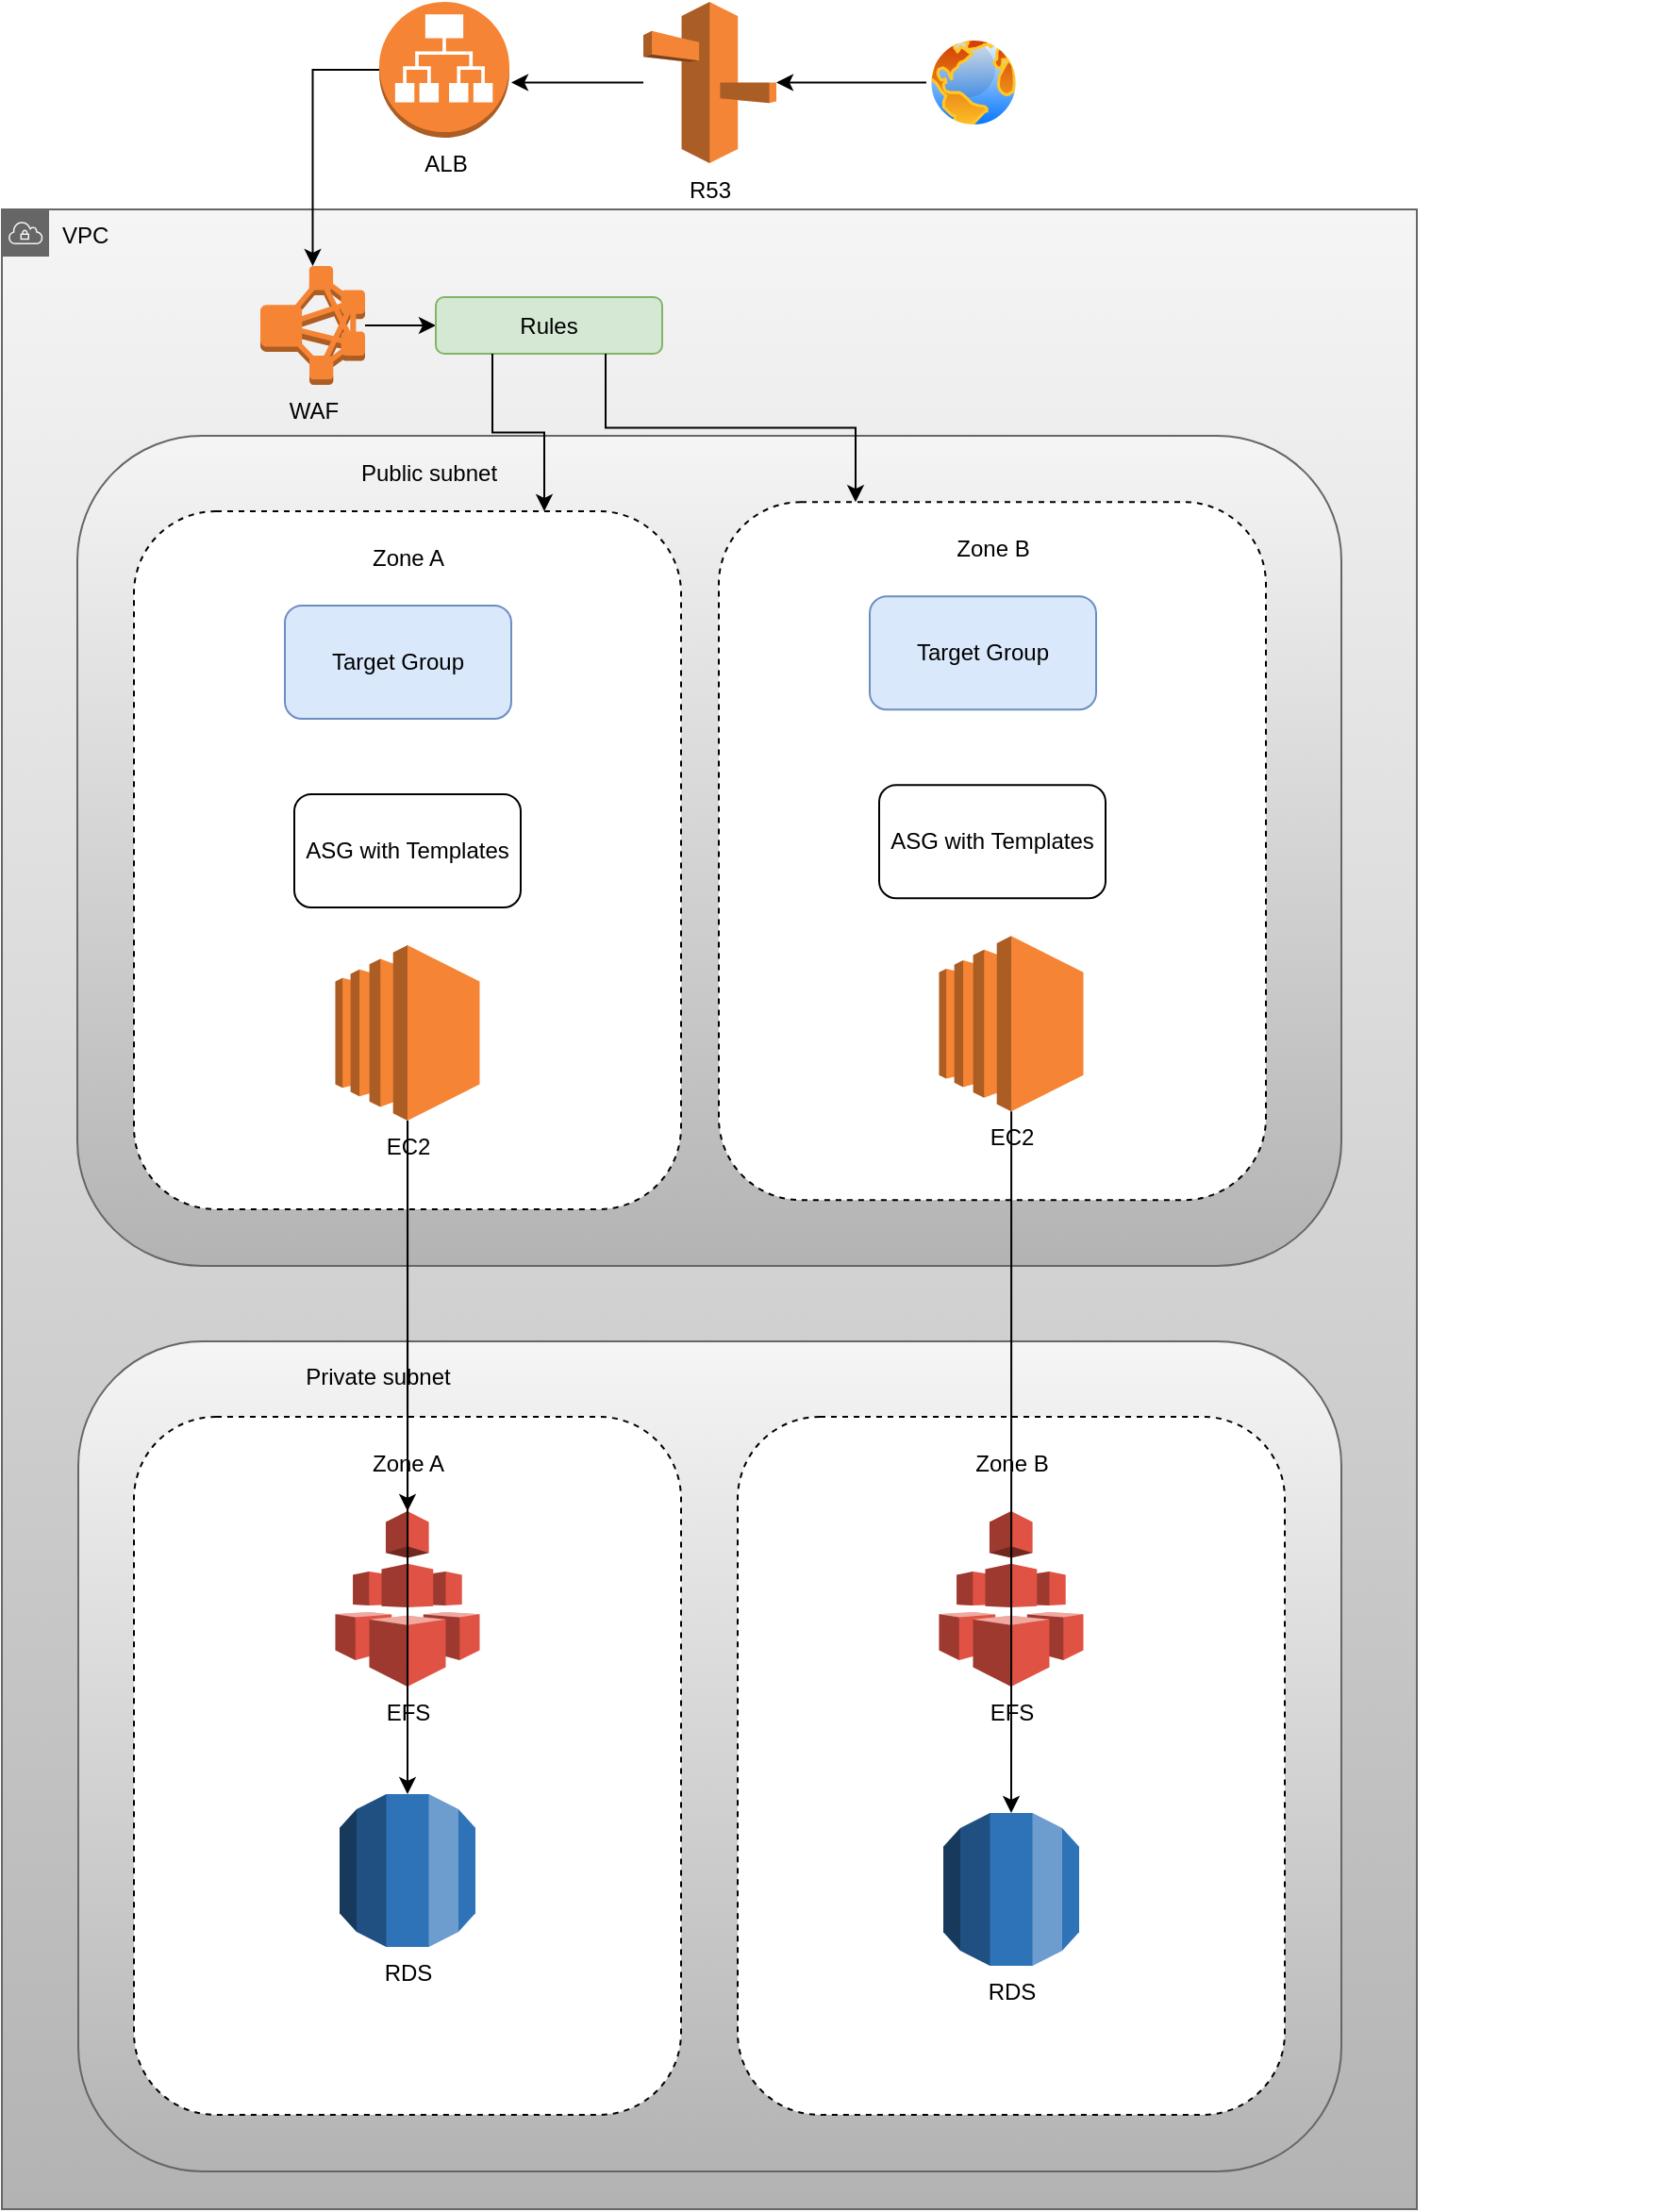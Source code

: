 <mxfile version="21.8.2" type="device">
  <diagram name="Page-1" id="-_LTY9yeXIAXHKSbd9Yf">
    <mxGraphModel dx="2502" dy="1124" grid="1" gridSize="10" guides="1" tooltips="1" connect="1" arrows="1" fold="1" page="1" pageScale="1" pageWidth="850" pageHeight="1100" math="0" shadow="0">
      <root>
        <mxCell id="0" />
        <mxCell id="1" parent="0" />
        <mxCell id="PR9d76hwL6Sj0DPpV70U-2" value="VPC" style="points=[[0,0],[0.25,0],[0.5,0],[0.75,0],[1,0],[1,0.25],[1,0.5],[1,0.75],[1,1],[0.75,1],[0.5,1],[0.25,1],[0,1],[0,0.75],[0,0.5],[0,0.25]];outlineConnect=0;gradientColor=#b3b3b3;html=1;whiteSpace=wrap;fontSize=12;fontStyle=0;container=1;pointerEvents=0;collapsible=0;recursiveResize=0;shape=mxgraph.aws4.group;grIcon=mxgraph.aws4.group_vpc;strokeColor=#666666;fillColor=#f5f5f5;verticalAlign=top;align=left;spacingLeft=30;dashed=0;" vertex="1" parent="1">
          <mxGeometry x="-30" y="120" width="750" height="1060" as="geometry" />
        </mxCell>
        <mxCell id="PR9d76hwL6Sj0DPpV70U-15" value="" style="edgeStyle=orthogonalEdgeStyle;rounded=0;orthogonalLoop=1;jettySize=auto;html=1;" edge="1" parent="PR9d76hwL6Sj0DPpV70U-2" source="PR9d76hwL6Sj0DPpV70U-7" target="PR9d76hwL6Sj0DPpV70U-14">
          <mxGeometry relative="1" as="geometry" />
        </mxCell>
        <mxCell id="PR9d76hwL6Sj0DPpV70U-7" value="WAF" style="outlineConnect=0;dashed=0;verticalLabelPosition=bottom;verticalAlign=top;align=center;html=1;shape=mxgraph.aws3.emr_cluster;fillColor=#F58534;gradientColor=none;" vertex="1" parent="PR9d76hwL6Sj0DPpV70U-2">
          <mxGeometry x="137" y="30" width="55.5" height="63" as="geometry" />
        </mxCell>
        <mxCell id="PR9d76hwL6Sj0DPpV70U-14" value="Rules" style="rounded=1;whiteSpace=wrap;html=1;fillColor=#d5e8d4;strokeColor=#82b366;" vertex="1" parent="PR9d76hwL6Sj0DPpV70U-2">
          <mxGeometry x="230" y="46.5" width="120" height="30" as="geometry" />
        </mxCell>
        <mxCell id="PR9d76hwL6Sj0DPpV70U-30" value="" style="group" vertex="1" connectable="0" parent="1">
          <mxGeometry x="10" y="310" width="840" height="440" as="geometry" />
        </mxCell>
        <mxCell id="PR9d76hwL6Sj0DPpV70U-66" value="" style="group" vertex="1" connectable="0" parent="PR9d76hwL6Sj0DPpV70U-30">
          <mxGeometry y="-70" width="670" height="440" as="geometry" />
        </mxCell>
        <mxCell id="PR9d76hwL6Sj0DPpV70U-28" value="" style="rounded=1;whiteSpace=wrap;html=1;fillColor=#f5f5f5;gradientColor=#b3b3b3;strokeColor=#666666;" vertex="1" parent="PR9d76hwL6Sj0DPpV70U-66">
          <mxGeometry width="670" height="440" as="geometry" />
        </mxCell>
        <mxCell id="PR9d76hwL6Sj0DPpV70U-29" value="Public subnet" style="text;html=1;align=center;verticalAlign=middle;resizable=0;points=[];autosize=1;strokeColor=none;fillColor=none;" vertex="1" parent="PR9d76hwL6Sj0DPpV70U-66">
          <mxGeometry x="136.216" y="5.116" width="100" height="30" as="geometry" />
        </mxCell>
        <mxCell id="PR9d76hwL6Sj0DPpV70U-35" value="" style="group" vertex="1" connectable="0" parent="PR9d76hwL6Sj0DPpV70U-66">
          <mxGeometry x="340" y="35.12" width="290" height="370" as="geometry" />
        </mxCell>
        <mxCell id="PR9d76hwL6Sj0DPpV70U-36" value="" style="rounded=1;whiteSpace=wrap;html=1;dashed=1;fontSize=14;fontColor=#000000;" vertex="1" parent="PR9d76hwL6Sj0DPpV70U-35">
          <mxGeometry width="290" height="370" as="geometry" />
        </mxCell>
        <mxCell id="PR9d76hwL6Sj0DPpV70U-37" value="Zone B" style="text;html=1;align=center;verticalAlign=middle;resizable=0;points=[];autosize=1;strokeColor=none;fillColor=none;" vertex="1" parent="PR9d76hwL6Sj0DPpV70U-35">
          <mxGeometry x="115" y="10" width="60" height="30" as="geometry" />
        </mxCell>
        <mxCell id="PR9d76hwL6Sj0DPpV70U-38" value="Target Group" style="rounded=1;whiteSpace=wrap;html=1;fillColor=#dae8fc;strokeColor=#6c8ebf;" vertex="1" parent="PR9d76hwL6Sj0DPpV70U-35">
          <mxGeometry x="80" y="50" width="120" height="60" as="geometry" />
        </mxCell>
        <mxCell id="PR9d76hwL6Sj0DPpV70U-39" value="ASG with Templates" style="rounded=1;whiteSpace=wrap;html=1;" vertex="1" parent="PR9d76hwL6Sj0DPpV70U-35">
          <mxGeometry x="85" y="150" width="120" height="60" as="geometry" />
        </mxCell>
        <mxCell id="PR9d76hwL6Sj0DPpV70U-40" value="EC2" style="outlineConnect=0;dashed=0;verticalLabelPosition=bottom;verticalAlign=top;align=center;html=1;shape=mxgraph.aws3.ec2;fillColor=#F58534;gradientColor=none;" vertex="1" parent="PR9d76hwL6Sj0DPpV70U-35">
          <mxGeometry x="116.75" y="230" width="76.5" height="93" as="geometry" />
        </mxCell>
        <mxCell id="PR9d76hwL6Sj0DPpV70U-12" style="edgeStyle=orthogonalEdgeStyle;rounded=0;orthogonalLoop=1;jettySize=auto;html=1;" edge="1" parent="1" source="PR9d76hwL6Sj0DPpV70U-1" target="PR9d76hwL6Sj0DPpV70U-11">
          <mxGeometry relative="1" as="geometry" />
        </mxCell>
        <mxCell id="PR9d76hwL6Sj0DPpV70U-1" value="" style="image;aspect=fixed;perimeter=ellipsePerimeter;html=1;align=center;shadow=0;dashed=0;spacingTop=3;image=img/lib/active_directory/internet_globe.svg;" vertex="1" parent="1">
          <mxGeometry x="460" y="27.75" width="50" height="50" as="geometry" />
        </mxCell>
        <mxCell id="PR9d76hwL6Sj0DPpV70U-8" style="edgeStyle=orthogonalEdgeStyle;rounded=0;orthogonalLoop=1;jettySize=auto;html=1;" edge="1" parent="1" source="PR9d76hwL6Sj0DPpV70U-3" target="PR9d76hwL6Sj0DPpV70U-7">
          <mxGeometry relative="1" as="geometry" />
        </mxCell>
        <mxCell id="PR9d76hwL6Sj0DPpV70U-3" value="ALB" style="outlineConnect=0;dashed=0;verticalLabelPosition=bottom;verticalAlign=top;align=center;html=1;shape=mxgraph.aws3.application_load_balancer;fillColor=#F58534;gradientColor=none;" vertex="1" parent="1">
          <mxGeometry x="170" y="10" width="69" height="72" as="geometry" />
        </mxCell>
        <mxCell id="PR9d76hwL6Sj0DPpV70U-13" style="edgeStyle=orthogonalEdgeStyle;rounded=0;orthogonalLoop=1;jettySize=auto;html=1;" edge="1" parent="1" source="PR9d76hwL6Sj0DPpV70U-11">
          <mxGeometry relative="1" as="geometry">
            <mxPoint x="240" y="52.75" as="targetPoint" />
          </mxGeometry>
        </mxCell>
        <mxCell id="PR9d76hwL6Sj0DPpV70U-11" value="R53" style="outlineConnect=0;dashed=0;verticalLabelPosition=bottom;verticalAlign=top;align=center;html=1;shape=mxgraph.aws3.route_53;fillColor=#F58536;gradientColor=none;" vertex="1" parent="1">
          <mxGeometry x="310" y="10" width="70.5" height="85.5" as="geometry" />
        </mxCell>
        <mxCell id="PR9d76hwL6Sj0DPpV70U-31" value="" style="group" vertex="1" connectable="0" parent="1">
          <mxGeometry x="10.5" y="720" width="669.5" height="440" as="geometry" />
        </mxCell>
        <mxCell id="PR9d76hwL6Sj0DPpV70U-32" value="" style="rounded=1;whiteSpace=wrap;html=1;fillColor=#f5f5f5;gradientColor=#b3b3b3;strokeColor=#666666;" vertex="1" parent="PR9d76hwL6Sj0DPpV70U-31">
          <mxGeometry width="669.5" height="440" as="geometry" />
        </mxCell>
        <mxCell id="PR9d76hwL6Sj0DPpV70U-33" value="Private subnet" style="text;html=1;align=center;verticalAlign=middle;resizable=0;points=[];autosize=1;strokeColor=none;fillColor=none;" vertex="1" parent="PR9d76hwL6Sj0DPpV70U-31">
          <mxGeometry x="108.568" y="4.302" width="100" height="30" as="geometry" />
        </mxCell>
        <mxCell id="PR9d76hwL6Sj0DPpV70U-47" value="" style="group" vertex="1" connectable="0" parent="PR9d76hwL6Sj0DPpV70U-31">
          <mxGeometry x="29.5" y="40" width="290" height="370" as="geometry" />
        </mxCell>
        <mxCell id="PR9d76hwL6Sj0DPpV70U-42" value="" style="rounded=1;whiteSpace=wrap;html=1;dashed=1;fontSize=14;fontColor=#000000;container=0;" vertex="1" parent="PR9d76hwL6Sj0DPpV70U-47">
          <mxGeometry width="290" height="370" as="geometry" />
        </mxCell>
        <mxCell id="PR9d76hwL6Sj0DPpV70U-43" value="Zone A" style="text;html=1;align=center;verticalAlign=middle;resizable=0;points=[];autosize=1;strokeColor=none;fillColor=none;" vertex="1" parent="PR9d76hwL6Sj0DPpV70U-47">
          <mxGeometry x="115" y="10" width="60" height="30" as="geometry" />
        </mxCell>
        <mxCell id="PR9d76hwL6Sj0DPpV70U-25" value="EFS" style="outlineConnect=0;dashed=0;verticalLabelPosition=bottom;verticalAlign=top;align=center;html=1;shape=mxgraph.aws3.efs;fillColor=#E05243;gradientColor=none;" vertex="1" parent="PR9d76hwL6Sj0DPpV70U-47">
          <mxGeometry x="106.75" y="50" width="76.5" height="93" as="geometry" />
        </mxCell>
        <mxCell id="PR9d76hwL6Sj0DPpV70U-6" value="RDS" style="outlineConnect=0;dashed=0;verticalLabelPosition=bottom;verticalAlign=top;align=center;html=1;shape=mxgraph.aws3.rds;fillColor=#2E73B8;gradientColor=none;" vertex="1" parent="PR9d76hwL6Sj0DPpV70U-47">
          <mxGeometry x="109" y="200" width="72" height="81" as="geometry" />
        </mxCell>
        <mxCell id="PR9d76hwL6Sj0DPpV70U-48" value="" style="group" vertex="1" connectable="0" parent="PR9d76hwL6Sj0DPpV70U-31">
          <mxGeometry x="349.5" y="40" width="290" height="370" as="geometry" />
        </mxCell>
        <mxCell id="PR9d76hwL6Sj0DPpV70U-49" value="" style="rounded=1;whiteSpace=wrap;html=1;dashed=1;fontSize=14;fontColor=#000000;container=0;" vertex="1" parent="PR9d76hwL6Sj0DPpV70U-48">
          <mxGeometry width="290" height="370" as="geometry" />
        </mxCell>
        <mxCell id="PR9d76hwL6Sj0DPpV70U-50" value="Zone B" style="text;html=1;align=center;verticalAlign=middle;resizable=0;points=[];autosize=1;strokeColor=none;fillColor=none;" vertex="1" parent="PR9d76hwL6Sj0DPpV70U-48">
          <mxGeometry x="115" y="10" width="60" height="30" as="geometry" />
        </mxCell>
        <mxCell id="PR9d76hwL6Sj0DPpV70U-51" value="EFS" style="outlineConnect=0;dashed=0;verticalLabelPosition=bottom;verticalAlign=top;align=center;html=1;shape=mxgraph.aws3.efs;fillColor=#E05243;gradientColor=none;" vertex="1" parent="PR9d76hwL6Sj0DPpV70U-48">
          <mxGeometry x="106.75" y="50" width="76.5" height="93" as="geometry" />
        </mxCell>
        <mxCell id="PR9d76hwL6Sj0DPpV70U-52" value="RDS" style="outlineConnect=0;dashed=0;verticalLabelPosition=bottom;verticalAlign=top;align=center;html=1;shape=mxgraph.aws3.rds;fillColor=#2E73B8;gradientColor=none;" vertex="1" parent="PR9d76hwL6Sj0DPpV70U-48">
          <mxGeometry x="109" y="210" width="72" height="81" as="geometry" />
        </mxCell>
        <mxCell id="PR9d76hwL6Sj0DPpV70U-34" value="" style="group" vertex="1" connectable="0" parent="1">
          <mxGeometry x="40" y="280" width="290" height="370" as="geometry" />
        </mxCell>
        <mxCell id="PR9d76hwL6Sj0DPpV70U-16" value="" style="rounded=1;whiteSpace=wrap;html=1;dashed=1;fontSize=14;fontColor=#000000;" vertex="1" parent="PR9d76hwL6Sj0DPpV70U-34">
          <mxGeometry width="290" height="370" as="geometry" />
        </mxCell>
        <mxCell id="PR9d76hwL6Sj0DPpV70U-17" value="Zone A" style="text;html=1;align=center;verticalAlign=middle;resizable=0;points=[];autosize=1;strokeColor=none;fillColor=none;" vertex="1" parent="PR9d76hwL6Sj0DPpV70U-34">
          <mxGeometry x="115" y="10" width="60" height="30" as="geometry" />
        </mxCell>
        <mxCell id="PR9d76hwL6Sj0DPpV70U-21" value="Target Group" style="rounded=1;whiteSpace=wrap;html=1;fillColor=#dae8fc;strokeColor=#6c8ebf;" vertex="1" parent="PR9d76hwL6Sj0DPpV70U-34">
          <mxGeometry x="80" y="50" width="120" height="60" as="geometry" />
        </mxCell>
        <mxCell id="PR9d76hwL6Sj0DPpV70U-23" value="ASG with Templates" style="rounded=1;whiteSpace=wrap;html=1;" vertex="1" parent="PR9d76hwL6Sj0DPpV70U-34">
          <mxGeometry x="85" y="150" width="120" height="60" as="geometry" />
        </mxCell>
        <mxCell id="PR9d76hwL6Sj0DPpV70U-24" value="EC2" style="outlineConnect=0;dashed=0;verticalLabelPosition=bottom;verticalAlign=top;align=center;html=1;shape=mxgraph.aws3.ec2;fillColor=#F58534;gradientColor=none;" vertex="1" parent="PR9d76hwL6Sj0DPpV70U-34">
          <mxGeometry x="106.75" y="230" width="76.5" height="93" as="geometry" />
        </mxCell>
        <mxCell id="PR9d76hwL6Sj0DPpV70U-54" style="edgeStyle=orthogonalEdgeStyle;rounded=0;orthogonalLoop=1;jettySize=auto;html=1;" edge="1" parent="1" source="PR9d76hwL6Sj0DPpV70U-24" target="PR9d76hwL6Sj0DPpV70U-25">
          <mxGeometry relative="1" as="geometry" />
        </mxCell>
        <mxCell id="PR9d76hwL6Sj0DPpV70U-55" style="edgeStyle=orthogonalEdgeStyle;rounded=0;orthogonalLoop=1;jettySize=auto;html=1;" edge="1" parent="1" source="PR9d76hwL6Sj0DPpV70U-24" target="PR9d76hwL6Sj0DPpV70U-6">
          <mxGeometry relative="1" as="geometry" />
        </mxCell>
        <mxCell id="PR9d76hwL6Sj0DPpV70U-65" style="edgeStyle=orthogonalEdgeStyle;rounded=0;orthogonalLoop=1;jettySize=auto;html=1;" edge="1" parent="1" source="PR9d76hwL6Sj0DPpV70U-40" target="PR9d76hwL6Sj0DPpV70U-52">
          <mxGeometry relative="1" as="geometry" />
        </mxCell>
        <mxCell id="PR9d76hwL6Sj0DPpV70U-69" style="edgeStyle=orthogonalEdgeStyle;rounded=0;orthogonalLoop=1;jettySize=auto;html=1;exitX=0.25;exitY=1;exitDx=0;exitDy=0;entryX=0.75;entryY=0;entryDx=0;entryDy=0;" edge="1" parent="1" source="PR9d76hwL6Sj0DPpV70U-14" target="PR9d76hwL6Sj0DPpV70U-16">
          <mxGeometry relative="1" as="geometry" />
        </mxCell>
        <mxCell id="PR9d76hwL6Sj0DPpV70U-70" style="edgeStyle=orthogonalEdgeStyle;rounded=0;orthogonalLoop=1;jettySize=auto;html=1;exitX=0.75;exitY=1;exitDx=0;exitDy=0;entryX=0.25;entryY=0;entryDx=0;entryDy=0;" edge="1" parent="1" source="PR9d76hwL6Sj0DPpV70U-14" target="PR9d76hwL6Sj0DPpV70U-36">
          <mxGeometry relative="1" as="geometry" />
        </mxCell>
      </root>
    </mxGraphModel>
  </diagram>
</mxfile>
